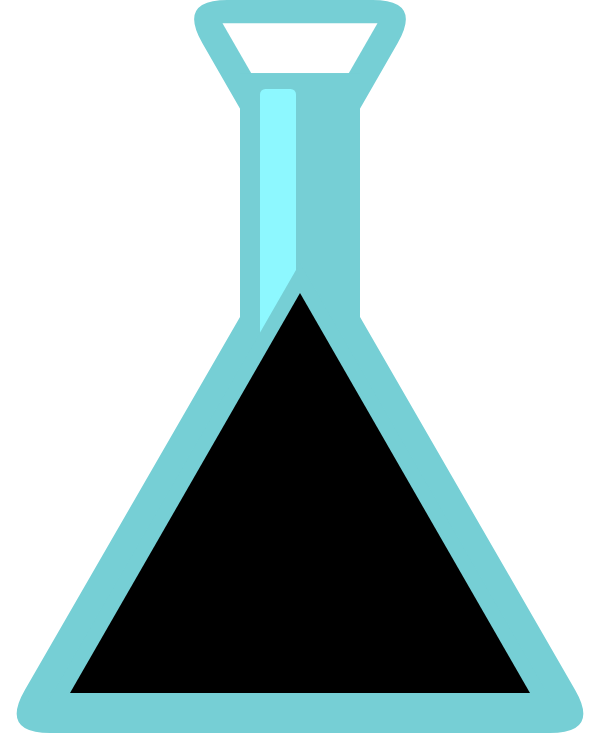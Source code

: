 <mxfile version="24.7.14">
  <diagram name="Page-1" id="Ee7KlDq49QM1Eyzun8Jc">
    <mxGraphModel dx="224" dy="-486" grid="1" gridSize="10" guides="1" tooltips="1" connect="1" arrows="1" fold="1" page="1" pageScale="1" pageWidth="850" pageHeight="1100" math="0" shadow="0">
      <root>
        <mxCell id="0" />
        <mxCell id="1" parent="0" />
        <mxCell id="YSEVFLiHHC1DsgBtn_8J-13" value="" style="triangle;whiteSpace=wrap;html=1;direction=north;strokeColor=none;fillColor=#76cfd5;rounded=1;arcSize=50;aspect=fixed;" vertex="1" parent="1">
          <mxGeometry x="910" y="1296.52" width="300" height="260" as="geometry" />
        </mxCell>
        <mxCell id="YSEVFLiHHC1DsgBtn_8J-14" value="" style="triangle;whiteSpace=wrap;html=1;direction=north;strokeColor=none;fillColor=#76cfd5;aspect=fixed;rounded=1;arcSize=50;rotation=-180;" vertex="1" parent="1">
          <mxGeometry x="998.75" y="1190" width="122.5" height="106.52" as="geometry" />
        </mxCell>
        <mxCell id="YSEVFLiHHC1DsgBtn_8J-11" value="" style="triangle;whiteSpace=wrap;html=1;direction=north;strokeColor=none;fillColor=default;aspect=fixed;rotation=-180;" vertex="1" parent="1">
          <mxGeometry x="1021.25" y="1201.565" width="77.5" height="67.39" as="geometry" />
        </mxCell>
        <mxCell id="YSEVFLiHHC1DsgBtn_8J-15" value="" style="rounded=0;whiteSpace=wrap;html=1;direction=south;strokeColor=none;fillColor=#76cfd5;" vertex="1" parent="1">
          <mxGeometry x="1030" y="1226.52" width="60" height="190" as="geometry" />
        </mxCell>
        <mxCell id="YSEVFLiHHC1DsgBtn_8J-68" value="" style="rounded=1;whiteSpace=wrap;html=1;direction=south;strokeColor=none;fillColor=#8DF8FF;" vertex="1" parent="1">
          <mxGeometry x="1040" y="1234.52" width="18" height="180" as="geometry" />
        </mxCell>
        <mxCell id="YSEVFLiHHC1DsgBtn_8J-70" value="" style="triangle;whiteSpace=wrap;html=1;direction=north;strokeColor=none;fillColor=#76cfd5;aspect=fixed;" vertex="1" parent="1">
          <mxGeometry x="933.5" y="1321.52" width="253" height="220" as="geometry" />
        </mxCell>
        <mxCell id="YSEVFLiHHC1DsgBtn_8J-12" value="" style="triangle;whiteSpace=wrap;html=1;direction=north;strokeColor=none;fillColor=#000000;aspect=fixed;" vertex="1" parent="1">
          <mxGeometry x="945" y="1336.52" width="230" height="200" as="geometry" />
        </mxCell>
      </root>
    </mxGraphModel>
  </diagram>
</mxfile>
